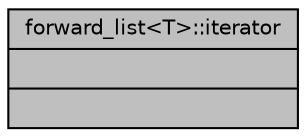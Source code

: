 digraph "forward_list&lt;T&gt;::iterator"
{
 // INTERACTIVE_SVG=YES
  bgcolor="transparent";
  edge [fontname="Helvetica",fontsize="10",labelfontname="Helvetica",labelfontsize="10"];
  node [fontname="Helvetica",fontsize="10",shape=record];
  Node1 [label="{forward_list\<T\>::iterator\n||}",height=0.2,width=0.4,color="black", fillcolor="grey75", style="filled", fontcolor="black"];
}
